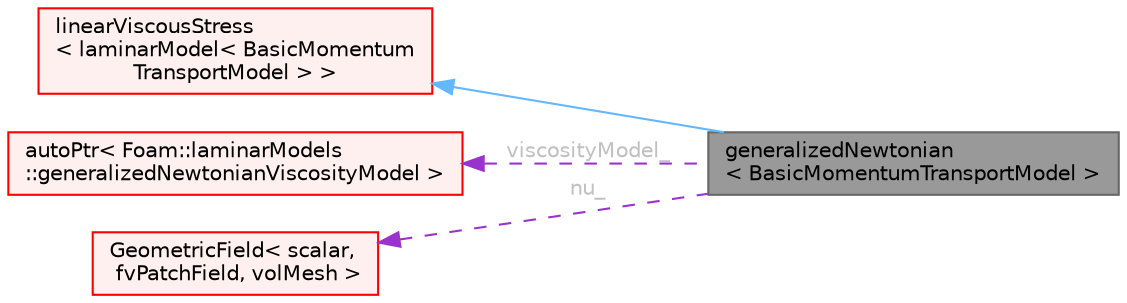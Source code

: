 digraph "generalizedNewtonian&lt; BasicMomentumTransportModel &gt;"
{
 // LATEX_PDF_SIZE
  bgcolor="transparent";
  edge [fontname=Helvetica,fontsize=10,labelfontname=Helvetica,labelfontsize=10];
  node [fontname=Helvetica,fontsize=10,shape=box,height=0.2,width=0.4];
  rankdir="LR";
  Node1 [id="Node000001",label="generalizedNewtonian\l\< BasicMomentumTransportModel \>",height=0.2,width=0.4,color="gray40", fillcolor="grey60", style="filled", fontcolor="black",tooltip="Turbulence model for shear-dependent Non-Newtonian flow."];
  Node2 -> Node1 [id="edge1_Node000001_Node000002",dir="back",color="steelblue1",style="solid",tooltip=" "];
  Node2 [id="Node000002",label="linearViscousStress\l\< laminarModel\< BasicMomentum\lTransportModel \> \>",height=0.2,width=0.4,color="red", fillcolor="#FFF0F0", style="filled",URL="$classFoam_1_1linearViscousStress.html",tooltip=" "];
  Node15 -> Node1 [id="edge2_Node000001_Node000015",dir="back",color="darkorchid3",style="dashed",tooltip=" ",label=" viscosityModel_",fontcolor="grey" ];
  Node15 [id="Node000015",label="autoPtr\< Foam::laminarModels\l::generalizedNewtonianViscosityModel \>",height=0.2,width=0.4,color="red", fillcolor="#FFF0F0", style="filled",URL="$classFoam_1_1autoPtr.html",tooltip=" "];
  Node17 -> Node1 [id="edge3_Node000001_Node000017",dir="back",color="darkorchid3",style="dashed",tooltip=" ",label=" nu_",fontcolor="grey" ];
  Node17 [id="Node000017",label="GeometricField\< scalar,\l fvPatchField, volMesh \>",height=0.2,width=0.4,color="red", fillcolor="#FFF0F0", style="filled",URL="$classFoam_1_1GeometricField.html",tooltip=" "];
}
